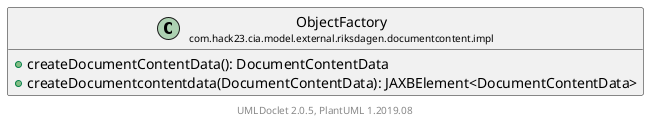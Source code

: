 @startuml
    set namespaceSeparator none
    hide empty fields
    hide empty methods

    class "<size:14>ObjectFactory\n<size:10>com.hack23.cia.model.external.riksdagen.documentcontent.impl" as com.hack23.cia.model.external.riksdagen.documentcontent.impl.ObjectFactory [[ObjectFactory.html]] {
        +createDocumentContentData(): DocumentContentData
        +createDocumentcontentdata(DocumentContentData): JAXBElement<DocumentContentData>
    }

    center footer UMLDoclet 2.0.5, PlantUML 1.2019.08
@enduml
